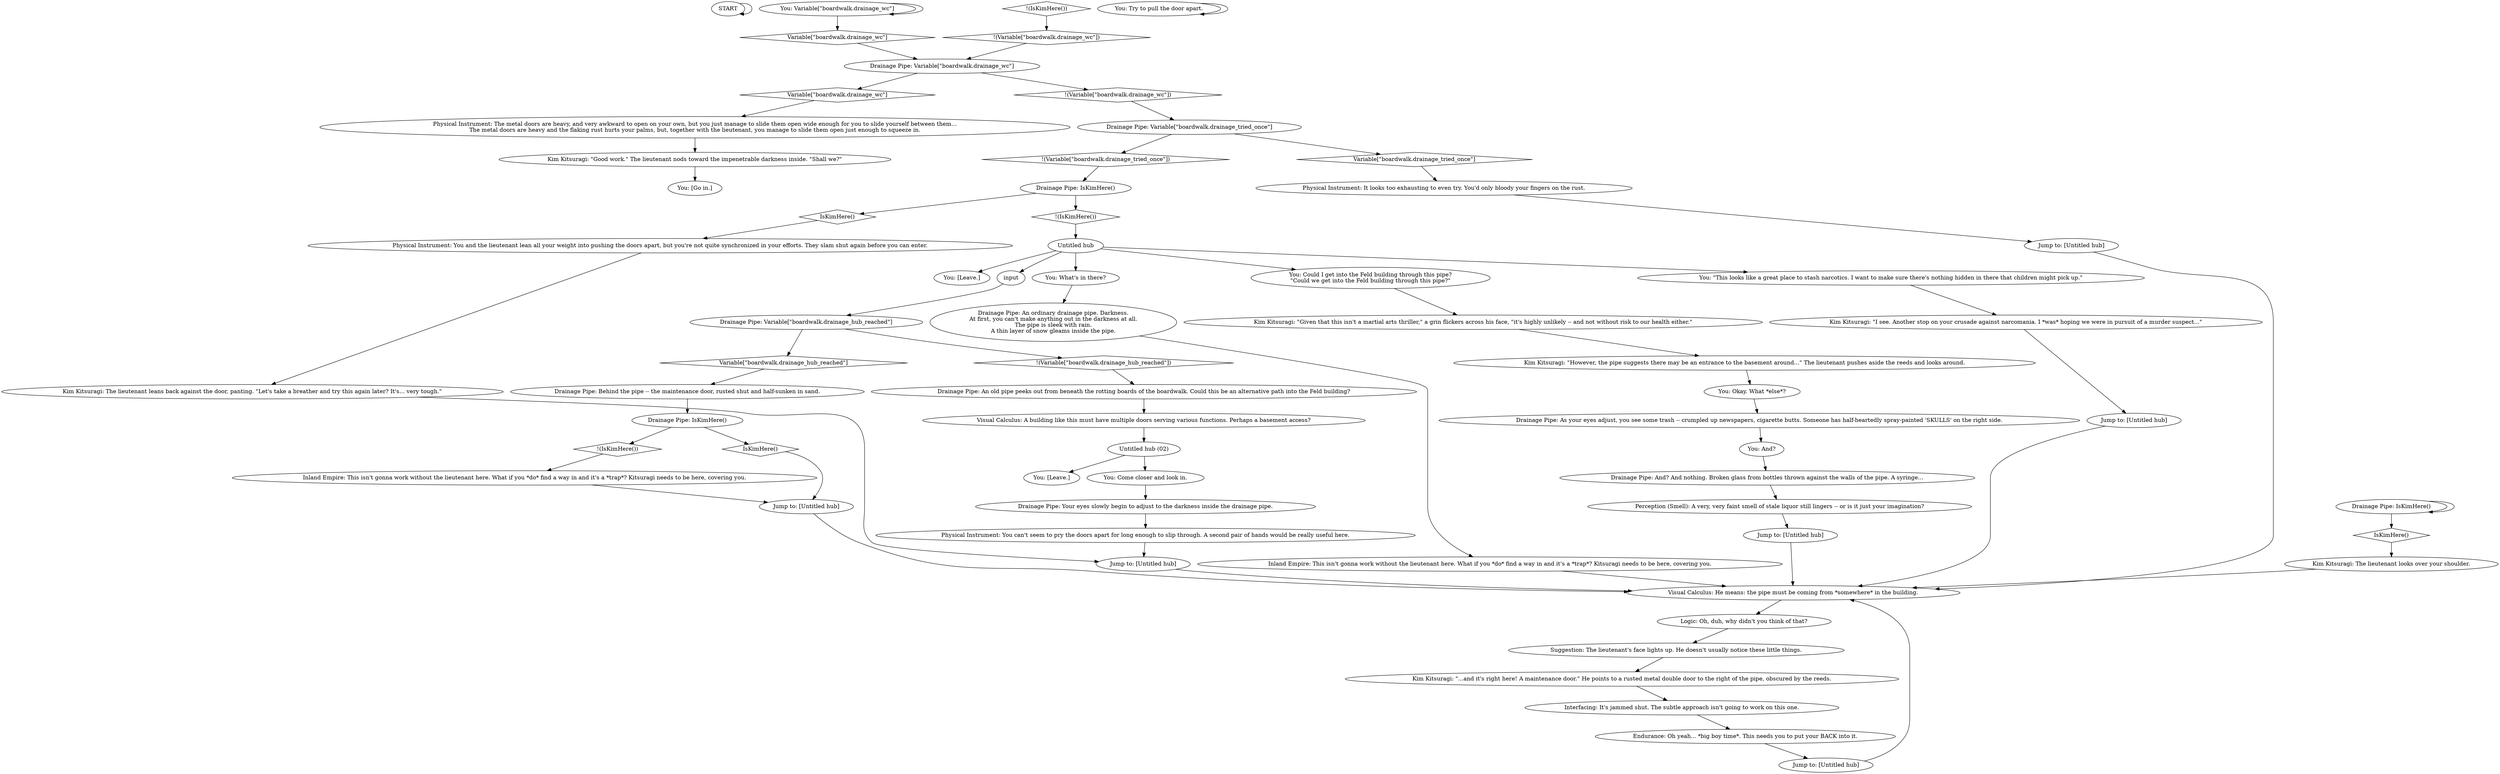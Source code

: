 # LAIR / DRAINAGE PIPE
# Alternate path into Feld building.
# ==================================================
digraph G {
	  0 [label="START"];
	  1 [label="input"];
	  2 [label="You: Try to pull the door apart."];
	  3 [label="You: Variable[\"boardwalk.drainage_wc\"]"];
	  4 [label="Variable[\"boardwalk.drainage_wc\"]", shape=diamond];
	  5 [label="!(Variable[\"boardwalk.drainage_wc\"])", shape=diamond];
	  6 [label="Inland Empire: This isn't gonna work without the lieutenant here. What if you *do* find a way in and it's a *trap*? Kitsuragi needs to be here, covering you."];
	  7 [label="You: Okay. What *else*?"];
	  8 [label="Visual Calculus: He means: the pipe must be coming from *somewhere* in the building."];
	  9 [label="Untitled hub"];
	  10 [label="Physical Instrument: You can't seem to pry the doors apart for long enough to slip through. A second pair of hands would be really useful here."];
	  11 [label="Drainage Pipe: IsKimHere()"];
	  12 [label="IsKimHere()", shape=diamond];
	  13 [label="!(IsKimHere())", shape=diamond];
	  14 [label="Drainage Pipe: IsKimHere()"];
	  15 [label="IsKimHere()", shape=diamond];
	  16 [label="!(IsKimHere())", shape=diamond];
	  17 [label="You: What's in there?"];
	  18 [label="Drainage Pipe: And? And nothing. Broken glass from bottles thrown against the walls of the pipe. A syringe..."];
	  19 [label="Perception (Smell): A very, very faint smell of stale liquor still lingers -- or is it just your imagination?"];
	  20 [label="Physical Instrument: It looks too exhausting to even try. You'd only bloody your fingers on the rust."];
	  21 [label="Drainage Pipe: Variable[\"boardwalk.drainage_hub_reached\"]"];
	  22 [label="Variable[\"boardwalk.drainage_hub_reached\"]", shape=diamond];
	  23 [label="!(Variable[\"boardwalk.drainage_hub_reached\"])", shape=diamond];
	  24 [label="Drainage Pipe: Behind the pipe -- the maintenance door, rusted shut and half-sunken in sand."];
	  25 [label="Jump to: [Untitled hub]"];
	  26 [label="Kim Kitsuragi: The lieutenant looks over your shoulder."];
	  27 [label="Jump to: [Untitled hub]"];
	  28 [label="You: And?"];
	  29 [label="Kim Kitsuragi: \"I see. Another stop on your crusade against narcomania. I *was* hoping we were in pursuit of a murder suspect...\""];
	  30 [label="Drainage Pipe: An old pipe peeks out from beneath the rotting boards of the boardwalk. Could this be an alternative path into the Feld building?"];
	  31 [label="Kim Kitsuragi: The lieutenant leans back against the door, panting. \"Let's take a breather and try this again later? It's... very tough.\""];
	  32 [label="Logic: Oh, duh, why didn't you think of that?"];
	  33 [label="Physical Instrument: The metal doors are heavy, and very awkward to open on your own, but you just manage to slide them open wide enough for you to slide yourself between them...\nThe metal doors are heavy and the flaking rust hurts your palms, but, together with the lieutenant, you manage to slide them open just enough to squeeze in."];
	  34 [label="Interfacing: It's jammed shut. The subtle approach isn't going to work on this one."];
	  35 [label="Physical Instrument: You and the lieutenant lean all your weight into pushing the doors apart, but you're not quite synchronized in your efforts. They slam shut again before you can enter."];
	  36 [label="You: [Leave.]"];
	  37 [label="You: Come closer and look in."];
	  38 [label="Jump to: [Untitled hub]"];
	  39 [label="You: Could I get into the Feld building through this pipe?\n\"Could we get into the Feld building through this pipe?\""];
	  40 [label="Drainage Pipe: Variable[\"boardwalk.drainage_wc\"]"];
	  41 [label="Variable[\"boardwalk.drainage_wc\"]", shape=diamond];
	  42 [label="!(Variable[\"boardwalk.drainage_wc\"])", shape=diamond];
	  43 [label="You: [Leave.]"];
	  44 [label="Suggestion: The lieutenant's face lights up. He doesn't usually notice these little things."];
	  45 [label="Drainage Pipe: IsKimHere()"];
	  46 [label="IsKimHere()", shape=diamond];
	  47 [label="!(IsKimHere())", shape=diamond];
	  48 [label="Visual Calculus: A building like this must have multiple doors serving various functions. Perhaps a basement access?"];
	  49 [label="Kim Kitsuragi: \"Given that this isn't a martial arts thriller,\" a grin flickers across his face, \"it's highly unlikely -- and not without risk to our health either.\""];
	  50 [label="Jump to: [Untitled hub]"];
	  51 [label="Drainage Pipe: Variable[\"boardwalk.drainage_tried_once\"]"];
	  52 [label="Variable[\"boardwalk.drainage_tried_once\"]", shape=diamond];
	  53 [label="!(Variable[\"boardwalk.drainage_tried_once\"])", shape=diamond];
	  54 [label="You: [Go in.]"];
	  55 [label="Jump to: [Untitled hub]"];
	  56 [label="Drainage Pipe: Your eyes slowly begin to adjust to the darkness inside the drainage pipe."];
	  57 [label="Drainage Pipe: An ordinary drainage pipe. Darkness.\nAt first, you can't make anything out in the darkness at all.\nThe pipe is sleek with rain.\nA thin layer of snow gleams inside the pipe."];
	  58 [label="You: \"This looks like a great place to stash narcotics. I want to make sure there's nothing hidden in there that children might pick up.\""];
	  59 [label="Jump to: [Untitled hub]"];
	  60 [label="Kim Kitsuragi: \"However, the pipe suggests there may be an entrance to the basement around...\" The lieutenant pushes aside the reeds and looks around."];
	  61 [label="Drainage Pipe: As your eyes adjust, you see some trash -- crumpled up newspapers, cigarette butts. Someone has half-heartedly spray-painted 'SKULLS' on the right side."];
	  62 [label="Kim Kitsuragi: \"...and it's right here! A maintenance door.\" He points to a rusted metal double door to the right of the pipe, obscured by the reeds."];
	  63 [label="Endurance: Oh yeah... *big boy time*. This needs you to put your BACK into it."];
	  64 [label="Inland Empire: This isn't gonna work without the lieutenant here. What if you *do* find a way in and it's a *trap*? Kitsuragi needs to be here, covering you."];
	  65 [label="Untitled hub (02)"];
	  66 [label="Kim Kitsuragi: \"Good work.\" The lieutenant nods toward the impenetrable darkness inside. \"Shall we?\""];
	  0 -> 0
	  1 -> 21
	  2 -> 2
	  3 -> 3
	  3 -> 4
	  4 -> 40
	  5 -> 40
	  6 -> 8
	  7 -> 61
	  8 -> 32
	  9 -> 1
	  9 -> 36
	  9 -> 39
	  9 -> 17
	  9 -> 58
	  10 -> 27
	  11 -> 11
	  11 -> 12
	  12 -> 26
	  13 -> 5
	  14 -> 16
	  14 -> 15
	  15 -> 35
	  16 -> 9
	  17 -> 57
	  18 -> 19
	  19 -> 59
	  20 -> 55
	  21 -> 22
	  21 -> 23
	  22 -> 24
	  23 -> 30
	  24 -> 45
	  25 -> 8
	  26 -> 8
	  27 -> 8
	  28 -> 18
	  29 -> 38
	  30 -> 48
	  31 -> 27
	  32 -> 44
	  33 -> 66
	  34 -> 63
	  35 -> 31
	  37 -> 56
	  38 -> 8
	  39 -> 49
	  40 -> 41
	  40 -> 42
	  41 -> 33
	  42 -> 51
	  44 -> 62
	  45 -> 46
	  45 -> 47
	  46 -> 25
	  47 -> 64
	  48 -> 65
	  49 -> 60
	  50 -> 8
	  51 -> 52
	  51 -> 53
	  52 -> 20
	  53 -> 14
	  55 -> 8
	  56 -> 10
	  57 -> 6
	  58 -> 29
	  59 -> 8
	  60 -> 7
	  61 -> 28
	  62 -> 34
	  63 -> 50
	  64 -> 25
	  65 -> 43
	  65 -> 37
	  66 -> 54
}

